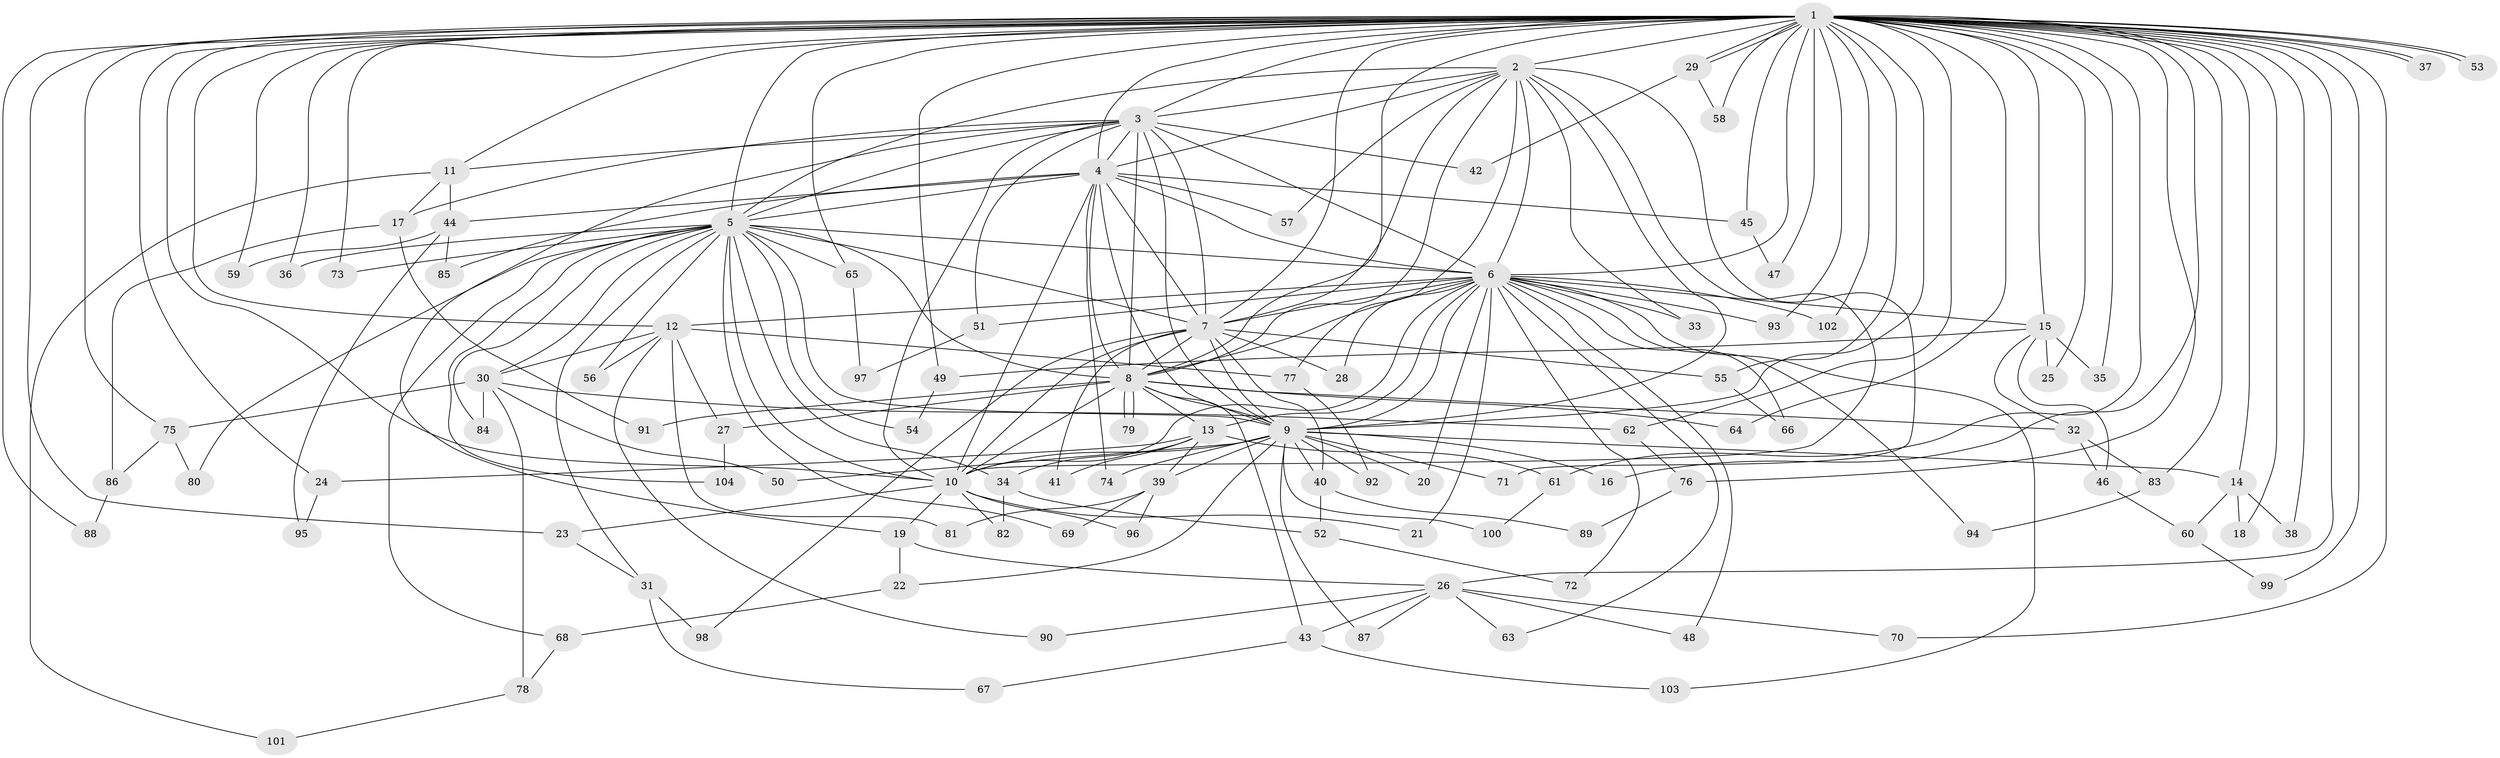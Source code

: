 // coarse degree distribution, {11: 0.03225806451612903, 34: 0.016129032258064516, 23: 0.016129032258064516, 7: 0.016129032258064516, 2: 0.46774193548387094, 6: 0.04838709677419355, 3: 0.1935483870967742, 1: 0.0967741935483871, 4: 0.06451612903225806, 5: 0.03225806451612903, 14: 0.016129032258064516}
// Generated by graph-tools (version 1.1) at 2025/46/03/04/25 21:46:37]
// undirected, 104 vertices, 233 edges
graph export_dot {
graph [start="1"]
  node [color=gray90,style=filled];
  1;
  2;
  3;
  4;
  5;
  6;
  7;
  8;
  9;
  10;
  11;
  12;
  13;
  14;
  15;
  16;
  17;
  18;
  19;
  20;
  21;
  22;
  23;
  24;
  25;
  26;
  27;
  28;
  29;
  30;
  31;
  32;
  33;
  34;
  35;
  36;
  37;
  38;
  39;
  40;
  41;
  42;
  43;
  44;
  45;
  46;
  47;
  48;
  49;
  50;
  51;
  52;
  53;
  54;
  55;
  56;
  57;
  58;
  59;
  60;
  61;
  62;
  63;
  64;
  65;
  66;
  67;
  68;
  69;
  70;
  71;
  72;
  73;
  74;
  75;
  76;
  77;
  78;
  79;
  80;
  81;
  82;
  83;
  84;
  85;
  86;
  87;
  88;
  89;
  90;
  91;
  92;
  93;
  94;
  95;
  96;
  97;
  98;
  99;
  100;
  101;
  102;
  103;
  104;
  1 -- 2;
  1 -- 3;
  1 -- 4;
  1 -- 5;
  1 -- 6;
  1 -- 7;
  1 -- 8;
  1 -- 9;
  1 -- 10;
  1 -- 11;
  1 -- 12;
  1 -- 14;
  1 -- 15;
  1 -- 16;
  1 -- 18;
  1 -- 23;
  1 -- 24;
  1 -- 25;
  1 -- 26;
  1 -- 29;
  1 -- 29;
  1 -- 35;
  1 -- 36;
  1 -- 37;
  1 -- 37;
  1 -- 38;
  1 -- 45;
  1 -- 47;
  1 -- 49;
  1 -- 53;
  1 -- 53;
  1 -- 55;
  1 -- 58;
  1 -- 59;
  1 -- 61;
  1 -- 62;
  1 -- 64;
  1 -- 65;
  1 -- 70;
  1 -- 73;
  1 -- 75;
  1 -- 76;
  1 -- 83;
  1 -- 88;
  1 -- 93;
  1 -- 99;
  1 -- 102;
  2 -- 3;
  2 -- 4;
  2 -- 5;
  2 -- 6;
  2 -- 7;
  2 -- 8;
  2 -- 9;
  2 -- 10;
  2 -- 33;
  2 -- 57;
  2 -- 71;
  2 -- 77;
  3 -- 4;
  3 -- 5;
  3 -- 6;
  3 -- 7;
  3 -- 8;
  3 -- 9;
  3 -- 10;
  3 -- 11;
  3 -- 17;
  3 -- 19;
  3 -- 42;
  3 -- 51;
  4 -- 5;
  4 -- 6;
  4 -- 7;
  4 -- 8;
  4 -- 9;
  4 -- 10;
  4 -- 44;
  4 -- 45;
  4 -- 57;
  4 -- 74;
  4 -- 85;
  5 -- 6;
  5 -- 7;
  5 -- 8;
  5 -- 9;
  5 -- 10;
  5 -- 30;
  5 -- 31;
  5 -- 34;
  5 -- 36;
  5 -- 54;
  5 -- 56;
  5 -- 65;
  5 -- 68;
  5 -- 69;
  5 -- 73;
  5 -- 80;
  5 -- 84;
  5 -- 104;
  6 -- 7;
  6 -- 8;
  6 -- 9;
  6 -- 10;
  6 -- 12;
  6 -- 13;
  6 -- 15;
  6 -- 20;
  6 -- 21;
  6 -- 28;
  6 -- 33;
  6 -- 48;
  6 -- 51;
  6 -- 63;
  6 -- 66;
  6 -- 72;
  6 -- 93;
  6 -- 94;
  6 -- 102;
  6 -- 103;
  7 -- 8;
  7 -- 9;
  7 -- 10;
  7 -- 28;
  7 -- 40;
  7 -- 41;
  7 -- 55;
  7 -- 98;
  8 -- 9;
  8 -- 10;
  8 -- 13;
  8 -- 27;
  8 -- 32;
  8 -- 43;
  8 -- 64;
  8 -- 79;
  8 -- 79;
  8 -- 91;
  9 -- 10;
  9 -- 14;
  9 -- 16;
  9 -- 20;
  9 -- 22;
  9 -- 39;
  9 -- 40;
  9 -- 50;
  9 -- 71;
  9 -- 74;
  9 -- 87;
  9 -- 92;
  9 -- 100;
  10 -- 19;
  10 -- 21;
  10 -- 23;
  10 -- 82;
  10 -- 96;
  11 -- 17;
  11 -- 44;
  11 -- 101;
  12 -- 27;
  12 -- 30;
  12 -- 56;
  12 -- 77;
  12 -- 81;
  12 -- 90;
  13 -- 24;
  13 -- 34;
  13 -- 39;
  13 -- 41;
  13 -- 61;
  14 -- 18;
  14 -- 38;
  14 -- 60;
  15 -- 25;
  15 -- 32;
  15 -- 35;
  15 -- 46;
  15 -- 49;
  17 -- 86;
  17 -- 91;
  19 -- 22;
  19 -- 26;
  22 -- 68;
  23 -- 31;
  24 -- 95;
  26 -- 43;
  26 -- 48;
  26 -- 63;
  26 -- 70;
  26 -- 87;
  26 -- 90;
  27 -- 104;
  29 -- 42;
  29 -- 58;
  30 -- 50;
  30 -- 62;
  30 -- 75;
  30 -- 78;
  30 -- 84;
  31 -- 67;
  31 -- 98;
  32 -- 46;
  32 -- 83;
  34 -- 52;
  34 -- 82;
  39 -- 69;
  39 -- 81;
  39 -- 96;
  40 -- 52;
  40 -- 89;
  43 -- 67;
  43 -- 103;
  44 -- 59;
  44 -- 85;
  44 -- 95;
  45 -- 47;
  46 -- 60;
  49 -- 54;
  51 -- 97;
  52 -- 72;
  55 -- 66;
  60 -- 99;
  61 -- 100;
  62 -- 76;
  65 -- 97;
  68 -- 78;
  75 -- 80;
  75 -- 86;
  76 -- 89;
  77 -- 92;
  78 -- 101;
  83 -- 94;
  86 -- 88;
}
